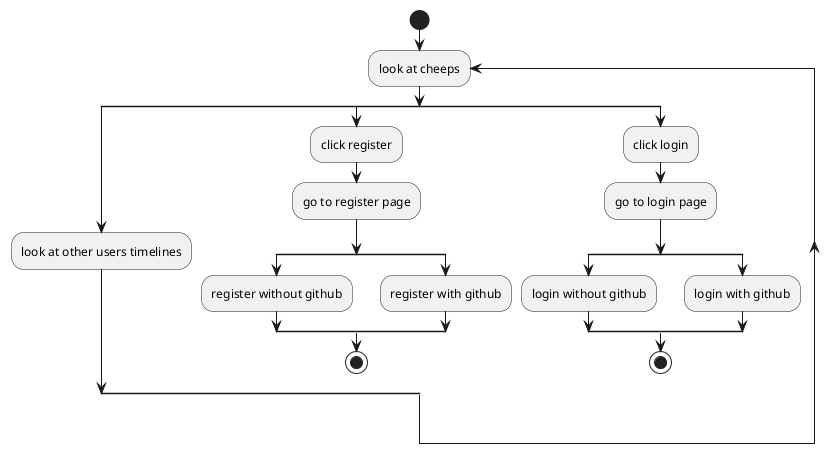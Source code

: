 @startuml nonauthorizedUserDiagram
start
repeat :look at cheeps;
split
:look at other users timelines;


split again
:click register;
:go to register page;
split
:register without github;
split again
:register with github;
end split
stop
split again
:click login;
:go to login page;
split
:login without github;
split again
:login with github;
end split
stop
@enduml